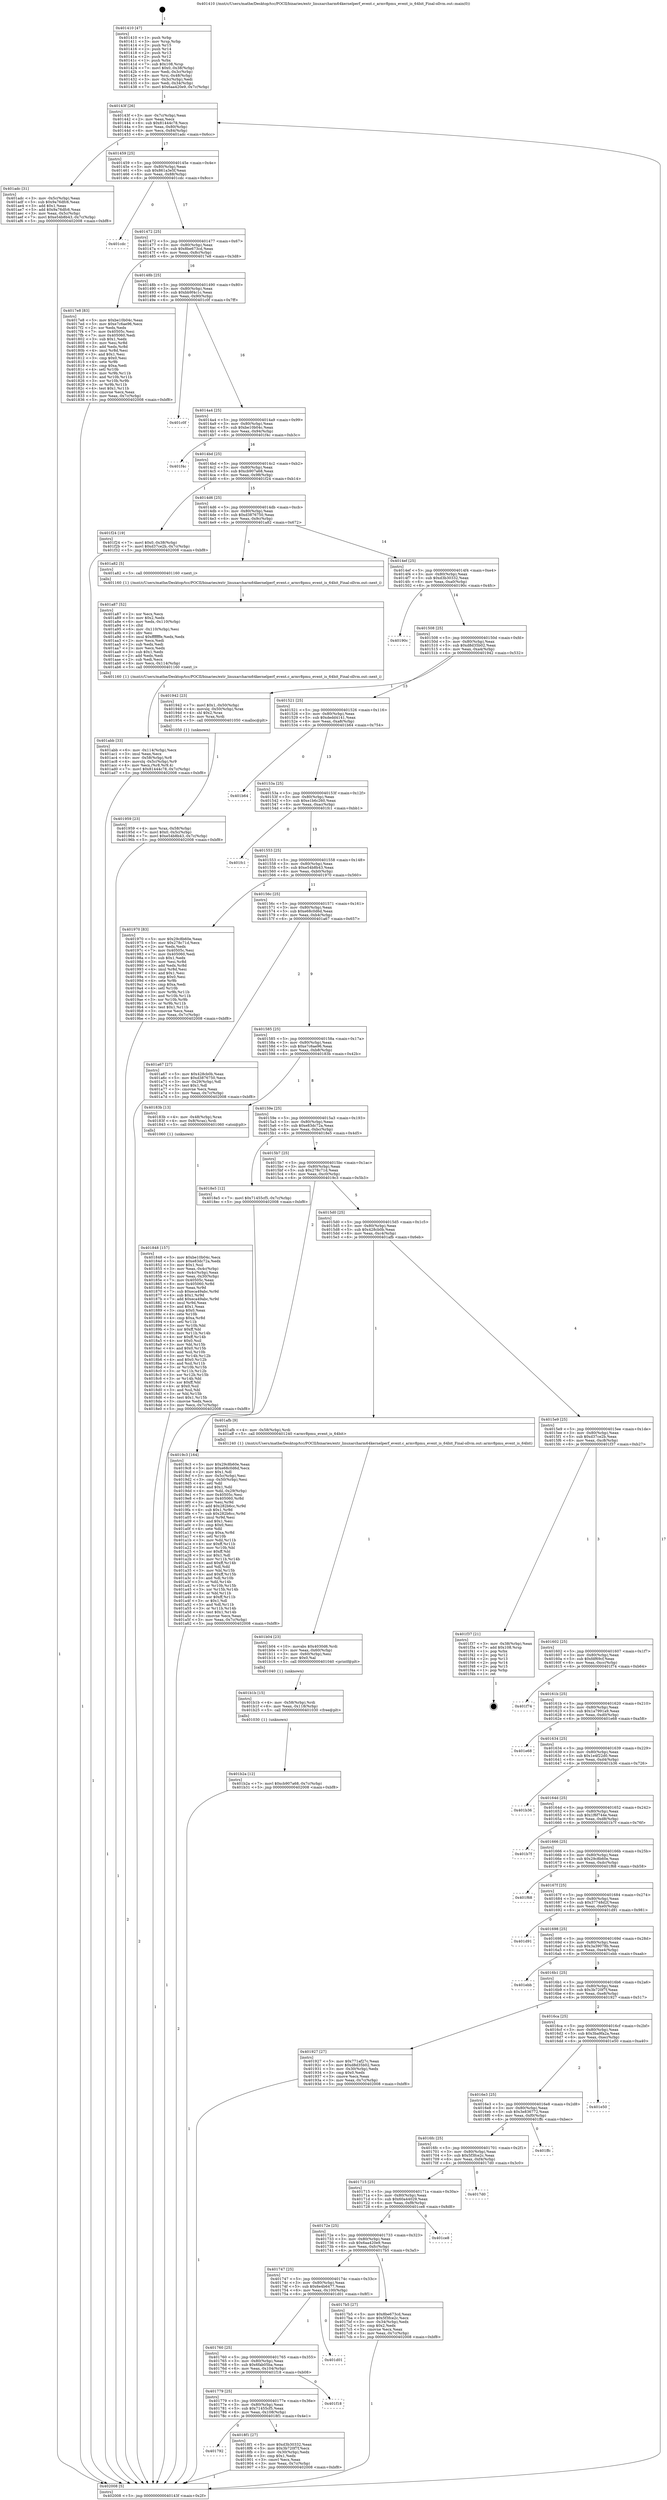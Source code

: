 digraph "0x401410" {
  label = "0x401410 (/mnt/c/Users/mathe/Desktop/tcc/POCII/binaries/extr_linuxarcharm64kernelperf_event.c_armv8pmu_event_is_64bit_Final-ollvm.out::main(0))"
  labelloc = "t"
  node[shape=record]

  Entry [label="",width=0.3,height=0.3,shape=circle,fillcolor=black,style=filled]
  "0x40143f" [label="{
     0x40143f [26]\l
     | [instrs]\l
     &nbsp;&nbsp;0x40143f \<+3\>: mov -0x7c(%rbp),%eax\l
     &nbsp;&nbsp;0x401442 \<+2\>: mov %eax,%ecx\l
     &nbsp;&nbsp;0x401444 \<+6\>: sub $0x81444c78,%ecx\l
     &nbsp;&nbsp;0x40144a \<+3\>: mov %eax,-0x80(%rbp)\l
     &nbsp;&nbsp;0x40144d \<+6\>: mov %ecx,-0x84(%rbp)\l
     &nbsp;&nbsp;0x401453 \<+6\>: je 0000000000401adc \<main+0x6cc\>\l
  }"]
  "0x401adc" [label="{
     0x401adc [31]\l
     | [instrs]\l
     &nbsp;&nbsp;0x401adc \<+3\>: mov -0x5c(%rbp),%eax\l
     &nbsp;&nbsp;0x401adf \<+5\>: sub $0x9a76dfc6,%eax\l
     &nbsp;&nbsp;0x401ae4 \<+3\>: add $0x1,%eax\l
     &nbsp;&nbsp;0x401ae7 \<+5\>: add $0x9a76dfc6,%eax\l
     &nbsp;&nbsp;0x401aec \<+3\>: mov %eax,-0x5c(%rbp)\l
     &nbsp;&nbsp;0x401aef \<+7\>: movl $0xe54b8b43,-0x7c(%rbp)\l
     &nbsp;&nbsp;0x401af6 \<+5\>: jmp 0000000000402008 \<main+0xbf8\>\l
  }"]
  "0x401459" [label="{
     0x401459 [25]\l
     | [instrs]\l
     &nbsp;&nbsp;0x401459 \<+5\>: jmp 000000000040145e \<main+0x4e\>\l
     &nbsp;&nbsp;0x40145e \<+3\>: mov -0x80(%rbp),%eax\l
     &nbsp;&nbsp;0x401461 \<+5\>: sub $0x861a3e5f,%eax\l
     &nbsp;&nbsp;0x401466 \<+6\>: mov %eax,-0x88(%rbp)\l
     &nbsp;&nbsp;0x40146c \<+6\>: je 0000000000401cdc \<main+0x8cc\>\l
  }"]
  Exit [label="",width=0.3,height=0.3,shape=circle,fillcolor=black,style=filled,peripheries=2]
  "0x401cdc" [label="{
     0x401cdc\l
  }", style=dashed]
  "0x401472" [label="{
     0x401472 [25]\l
     | [instrs]\l
     &nbsp;&nbsp;0x401472 \<+5\>: jmp 0000000000401477 \<main+0x67\>\l
     &nbsp;&nbsp;0x401477 \<+3\>: mov -0x80(%rbp),%eax\l
     &nbsp;&nbsp;0x40147a \<+5\>: sub $0x8be673cd,%eax\l
     &nbsp;&nbsp;0x40147f \<+6\>: mov %eax,-0x8c(%rbp)\l
     &nbsp;&nbsp;0x401485 \<+6\>: je 00000000004017e8 \<main+0x3d8\>\l
  }"]
  "0x401b2a" [label="{
     0x401b2a [12]\l
     | [instrs]\l
     &nbsp;&nbsp;0x401b2a \<+7\>: movl $0xcb907a68,-0x7c(%rbp)\l
     &nbsp;&nbsp;0x401b31 \<+5\>: jmp 0000000000402008 \<main+0xbf8\>\l
  }"]
  "0x4017e8" [label="{
     0x4017e8 [83]\l
     | [instrs]\l
     &nbsp;&nbsp;0x4017e8 \<+5\>: mov $0xbe10b04c,%eax\l
     &nbsp;&nbsp;0x4017ed \<+5\>: mov $0xe7c6ae96,%ecx\l
     &nbsp;&nbsp;0x4017f2 \<+2\>: xor %edx,%edx\l
     &nbsp;&nbsp;0x4017f4 \<+7\>: mov 0x40505c,%esi\l
     &nbsp;&nbsp;0x4017fb \<+7\>: mov 0x405060,%edi\l
     &nbsp;&nbsp;0x401802 \<+3\>: sub $0x1,%edx\l
     &nbsp;&nbsp;0x401805 \<+3\>: mov %esi,%r8d\l
     &nbsp;&nbsp;0x401808 \<+3\>: add %edx,%r8d\l
     &nbsp;&nbsp;0x40180b \<+4\>: imul %r8d,%esi\l
     &nbsp;&nbsp;0x40180f \<+3\>: and $0x1,%esi\l
     &nbsp;&nbsp;0x401812 \<+3\>: cmp $0x0,%esi\l
     &nbsp;&nbsp;0x401815 \<+4\>: sete %r9b\l
     &nbsp;&nbsp;0x401819 \<+3\>: cmp $0xa,%edi\l
     &nbsp;&nbsp;0x40181c \<+4\>: setl %r10b\l
     &nbsp;&nbsp;0x401820 \<+3\>: mov %r9b,%r11b\l
     &nbsp;&nbsp;0x401823 \<+3\>: and %r10b,%r11b\l
     &nbsp;&nbsp;0x401826 \<+3\>: xor %r10b,%r9b\l
     &nbsp;&nbsp;0x401829 \<+3\>: or %r9b,%r11b\l
     &nbsp;&nbsp;0x40182c \<+4\>: test $0x1,%r11b\l
     &nbsp;&nbsp;0x401830 \<+3\>: cmovne %ecx,%eax\l
     &nbsp;&nbsp;0x401833 \<+3\>: mov %eax,-0x7c(%rbp)\l
     &nbsp;&nbsp;0x401836 \<+5\>: jmp 0000000000402008 \<main+0xbf8\>\l
  }"]
  "0x40148b" [label="{
     0x40148b [25]\l
     | [instrs]\l
     &nbsp;&nbsp;0x40148b \<+5\>: jmp 0000000000401490 \<main+0x80\>\l
     &nbsp;&nbsp;0x401490 \<+3\>: mov -0x80(%rbp),%eax\l
     &nbsp;&nbsp;0x401493 \<+5\>: sub $0xbb9f4c1c,%eax\l
     &nbsp;&nbsp;0x401498 \<+6\>: mov %eax,-0x90(%rbp)\l
     &nbsp;&nbsp;0x40149e \<+6\>: je 0000000000401c0f \<main+0x7ff\>\l
  }"]
  "0x401b1b" [label="{
     0x401b1b [15]\l
     | [instrs]\l
     &nbsp;&nbsp;0x401b1b \<+4\>: mov -0x58(%rbp),%rdi\l
     &nbsp;&nbsp;0x401b1f \<+6\>: mov %eax,-0x118(%rbp)\l
     &nbsp;&nbsp;0x401b25 \<+5\>: call 0000000000401030 \<free@plt\>\l
     | [calls]\l
     &nbsp;&nbsp;0x401030 \{1\} (unknown)\l
  }"]
  "0x401c0f" [label="{
     0x401c0f\l
  }", style=dashed]
  "0x4014a4" [label="{
     0x4014a4 [25]\l
     | [instrs]\l
     &nbsp;&nbsp;0x4014a4 \<+5\>: jmp 00000000004014a9 \<main+0x99\>\l
     &nbsp;&nbsp;0x4014a9 \<+3\>: mov -0x80(%rbp),%eax\l
     &nbsp;&nbsp;0x4014ac \<+5\>: sub $0xbe10b04c,%eax\l
     &nbsp;&nbsp;0x4014b1 \<+6\>: mov %eax,-0x94(%rbp)\l
     &nbsp;&nbsp;0x4014b7 \<+6\>: je 0000000000401f4c \<main+0xb3c\>\l
  }"]
  "0x401b04" [label="{
     0x401b04 [23]\l
     | [instrs]\l
     &nbsp;&nbsp;0x401b04 \<+10\>: movabs $0x4030d6,%rdi\l
     &nbsp;&nbsp;0x401b0e \<+3\>: mov %eax,-0x60(%rbp)\l
     &nbsp;&nbsp;0x401b11 \<+3\>: mov -0x60(%rbp),%esi\l
     &nbsp;&nbsp;0x401b14 \<+2\>: mov $0x0,%al\l
     &nbsp;&nbsp;0x401b16 \<+5\>: call 0000000000401040 \<printf@plt\>\l
     | [calls]\l
     &nbsp;&nbsp;0x401040 \{1\} (unknown)\l
  }"]
  "0x401f4c" [label="{
     0x401f4c\l
  }", style=dashed]
  "0x4014bd" [label="{
     0x4014bd [25]\l
     | [instrs]\l
     &nbsp;&nbsp;0x4014bd \<+5\>: jmp 00000000004014c2 \<main+0xb2\>\l
     &nbsp;&nbsp;0x4014c2 \<+3\>: mov -0x80(%rbp),%eax\l
     &nbsp;&nbsp;0x4014c5 \<+5\>: sub $0xcb907a68,%eax\l
     &nbsp;&nbsp;0x4014ca \<+6\>: mov %eax,-0x98(%rbp)\l
     &nbsp;&nbsp;0x4014d0 \<+6\>: je 0000000000401f24 \<main+0xb14\>\l
  }"]
  "0x401abb" [label="{
     0x401abb [33]\l
     | [instrs]\l
     &nbsp;&nbsp;0x401abb \<+6\>: mov -0x114(%rbp),%ecx\l
     &nbsp;&nbsp;0x401ac1 \<+3\>: imul %eax,%ecx\l
     &nbsp;&nbsp;0x401ac4 \<+4\>: mov -0x58(%rbp),%r8\l
     &nbsp;&nbsp;0x401ac8 \<+4\>: movslq -0x5c(%rbp),%r9\l
     &nbsp;&nbsp;0x401acc \<+4\>: mov %ecx,(%r8,%r9,4)\l
     &nbsp;&nbsp;0x401ad0 \<+7\>: movl $0x81444c78,-0x7c(%rbp)\l
     &nbsp;&nbsp;0x401ad7 \<+5\>: jmp 0000000000402008 \<main+0xbf8\>\l
  }"]
  "0x401f24" [label="{
     0x401f24 [19]\l
     | [instrs]\l
     &nbsp;&nbsp;0x401f24 \<+7\>: movl $0x0,-0x38(%rbp)\l
     &nbsp;&nbsp;0x401f2b \<+7\>: movl $0xd37ce2b,-0x7c(%rbp)\l
     &nbsp;&nbsp;0x401f32 \<+5\>: jmp 0000000000402008 \<main+0xbf8\>\l
  }"]
  "0x4014d6" [label="{
     0x4014d6 [25]\l
     | [instrs]\l
     &nbsp;&nbsp;0x4014d6 \<+5\>: jmp 00000000004014db \<main+0xcb\>\l
     &nbsp;&nbsp;0x4014db \<+3\>: mov -0x80(%rbp),%eax\l
     &nbsp;&nbsp;0x4014de \<+5\>: sub $0xd3876750,%eax\l
     &nbsp;&nbsp;0x4014e3 \<+6\>: mov %eax,-0x9c(%rbp)\l
     &nbsp;&nbsp;0x4014e9 \<+6\>: je 0000000000401a82 \<main+0x672\>\l
  }"]
  "0x401a87" [label="{
     0x401a87 [52]\l
     | [instrs]\l
     &nbsp;&nbsp;0x401a87 \<+2\>: xor %ecx,%ecx\l
     &nbsp;&nbsp;0x401a89 \<+5\>: mov $0x2,%edx\l
     &nbsp;&nbsp;0x401a8e \<+6\>: mov %edx,-0x110(%rbp)\l
     &nbsp;&nbsp;0x401a94 \<+1\>: cltd\l
     &nbsp;&nbsp;0x401a95 \<+6\>: mov -0x110(%rbp),%esi\l
     &nbsp;&nbsp;0x401a9b \<+2\>: idiv %esi\l
     &nbsp;&nbsp;0x401a9d \<+6\>: imul $0xfffffffe,%edx,%edx\l
     &nbsp;&nbsp;0x401aa3 \<+2\>: mov %ecx,%edi\l
     &nbsp;&nbsp;0x401aa5 \<+2\>: sub %edx,%edi\l
     &nbsp;&nbsp;0x401aa7 \<+2\>: mov %ecx,%edx\l
     &nbsp;&nbsp;0x401aa9 \<+3\>: sub $0x1,%edx\l
     &nbsp;&nbsp;0x401aac \<+2\>: add %edx,%edi\l
     &nbsp;&nbsp;0x401aae \<+2\>: sub %edi,%ecx\l
     &nbsp;&nbsp;0x401ab0 \<+6\>: mov %ecx,-0x114(%rbp)\l
     &nbsp;&nbsp;0x401ab6 \<+5\>: call 0000000000401160 \<next_i\>\l
     | [calls]\l
     &nbsp;&nbsp;0x401160 \{1\} (/mnt/c/Users/mathe/Desktop/tcc/POCII/binaries/extr_linuxarcharm64kernelperf_event.c_armv8pmu_event_is_64bit_Final-ollvm.out::next_i)\l
  }"]
  "0x401a82" [label="{
     0x401a82 [5]\l
     | [instrs]\l
     &nbsp;&nbsp;0x401a82 \<+5\>: call 0000000000401160 \<next_i\>\l
     | [calls]\l
     &nbsp;&nbsp;0x401160 \{1\} (/mnt/c/Users/mathe/Desktop/tcc/POCII/binaries/extr_linuxarcharm64kernelperf_event.c_armv8pmu_event_is_64bit_Final-ollvm.out::next_i)\l
  }"]
  "0x4014ef" [label="{
     0x4014ef [25]\l
     | [instrs]\l
     &nbsp;&nbsp;0x4014ef \<+5\>: jmp 00000000004014f4 \<main+0xe4\>\l
     &nbsp;&nbsp;0x4014f4 \<+3\>: mov -0x80(%rbp),%eax\l
     &nbsp;&nbsp;0x4014f7 \<+5\>: sub $0xd3b30332,%eax\l
     &nbsp;&nbsp;0x4014fc \<+6\>: mov %eax,-0xa0(%rbp)\l
     &nbsp;&nbsp;0x401502 \<+6\>: je 000000000040190c \<main+0x4fc\>\l
  }"]
  "0x401959" [label="{
     0x401959 [23]\l
     | [instrs]\l
     &nbsp;&nbsp;0x401959 \<+4\>: mov %rax,-0x58(%rbp)\l
     &nbsp;&nbsp;0x40195d \<+7\>: movl $0x0,-0x5c(%rbp)\l
     &nbsp;&nbsp;0x401964 \<+7\>: movl $0xe54b8b43,-0x7c(%rbp)\l
     &nbsp;&nbsp;0x40196b \<+5\>: jmp 0000000000402008 \<main+0xbf8\>\l
  }"]
  "0x40190c" [label="{
     0x40190c\l
  }", style=dashed]
  "0x401508" [label="{
     0x401508 [25]\l
     | [instrs]\l
     &nbsp;&nbsp;0x401508 \<+5\>: jmp 000000000040150d \<main+0xfd\>\l
     &nbsp;&nbsp;0x40150d \<+3\>: mov -0x80(%rbp),%eax\l
     &nbsp;&nbsp;0x401510 \<+5\>: sub $0xd8d35b02,%eax\l
     &nbsp;&nbsp;0x401515 \<+6\>: mov %eax,-0xa4(%rbp)\l
     &nbsp;&nbsp;0x40151b \<+6\>: je 0000000000401942 \<main+0x532\>\l
  }"]
  "0x401792" [label="{
     0x401792\l
  }", style=dashed]
  "0x401942" [label="{
     0x401942 [23]\l
     | [instrs]\l
     &nbsp;&nbsp;0x401942 \<+7\>: movl $0x1,-0x50(%rbp)\l
     &nbsp;&nbsp;0x401949 \<+4\>: movslq -0x50(%rbp),%rax\l
     &nbsp;&nbsp;0x40194d \<+4\>: shl $0x2,%rax\l
     &nbsp;&nbsp;0x401951 \<+3\>: mov %rax,%rdi\l
     &nbsp;&nbsp;0x401954 \<+5\>: call 0000000000401050 \<malloc@plt\>\l
     | [calls]\l
     &nbsp;&nbsp;0x401050 \{1\} (unknown)\l
  }"]
  "0x401521" [label="{
     0x401521 [25]\l
     | [instrs]\l
     &nbsp;&nbsp;0x401521 \<+5\>: jmp 0000000000401526 \<main+0x116\>\l
     &nbsp;&nbsp;0x401526 \<+3\>: mov -0x80(%rbp),%eax\l
     &nbsp;&nbsp;0x401529 \<+5\>: sub $0xdedd4141,%eax\l
     &nbsp;&nbsp;0x40152e \<+6\>: mov %eax,-0xa8(%rbp)\l
     &nbsp;&nbsp;0x401534 \<+6\>: je 0000000000401b64 \<main+0x754\>\l
  }"]
  "0x4018f1" [label="{
     0x4018f1 [27]\l
     | [instrs]\l
     &nbsp;&nbsp;0x4018f1 \<+5\>: mov $0xd3b30332,%eax\l
     &nbsp;&nbsp;0x4018f6 \<+5\>: mov $0x3b720f7f,%ecx\l
     &nbsp;&nbsp;0x4018fb \<+3\>: mov -0x30(%rbp),%edx\l
     &nbsp;&nbsp;0x4018fe \<+3\>: cmp $0x1,%edx\l
     &nbsp;&nbsp;0x401901 \<+3\>: cmovl %ecx,%eax\l
     &nbsp;&nbsp;0x401904 \<+3\>: mov %eax,-0x7c(%rbp)\l
     &nbsp;&nbsp;0x401907 \<+5\>: jmp 0000000000402008 \<main+0xbf8\>\l
  }"]
  "0x401b64" [label="{
     0x401b64\l
  }", style=dashed]
  "0x40153a" [label="{
     0x40153a [25]\l
     | [instrs]\l
     &nbsp;&nbsp;0x40153a \<+5\>: jmp 000000000040153f \<main+0x12f\>\l
     &nbsp;&nbsp;0x40153f \<+3\>: mov -0x80(%rbp),%eax\l
     &nbsp;&nbsp;0x401542 \<+5\>: sub $0xe1b6c260,%eax\l
     &nbsp;&nbsp;0x401547 \<+6\>: mov %eax,-0xac(%rbp)\l
     &nbsp;&nbsp;0x40154d \<+6\>: je 0000000000401fc1 \<main+0xbb1\>\l
  }"]
  "0x401779" [label="{
     0x401779 [25]\l
     | [instrs]\l
     &nbsp;&nbsp;0x401779 \<+5\>: jmp 000000000040177e \<main+0x36e\>\l
     &nbsp;&nbsp;0x40177e \<+3\>: mov -0x80(%rbp),%eax\l
     &nbsp;&nbsp;0x401781 \<+5\>: sub $0x71455cf5,%eax\l
     &nbsp;&nbsp;0x401786 \<+6\>: mov %eax,-0x108(%rbp)\l
     &nbsp;&nbsp;0x40178c \<+6\>: je 00000000004018f1 \<main+0x4e1\>\l
  }"]
  "0x401fc1" [label="{
     0x401fc1\l
  }", style=dashed]
  "0x401553" [label="{
     0x401553 [25]\l
     | [instrs]\l
     &nbsp;&nbsp;0x401553 \<+5\>: jmp 0000000000401558 \<main+0x148\>\l
     &nbsp;&nbsp;0x401558 \<+3\>: mov -0x80(%rbp),%eax\l
     &nbsp;&nbsp;0x40155b \<+5\>: sub $0xe54b8b43,%eax\l
     &nbsp;&nbsp;0x401560 \<+6\>: mov %eax,-0xb0(%rbp)\l
     &nbsp;&nbsp;0x401566 \<+6\>: je 0000000000401970 \<main+0x560\>\l
  }"]
  "0x401f18" [label="{
     0x401f18\l
  }", style=dashed]
  "0x401970" [label="{
     0x401970 [83]\l
     | [instrs]\l
     &nbsp;&nbsp;0x401970 \<+5\>: mov $0x29c8b60e,%eax\l
     &nbsp;&nbsp;0x401975 \<+5\>: mov $0x278c71d,%ecx\l
     &nbsp;&nbsp;0x40197a \<+2\>: xor %edx,%edx\l
     &nbsp;&nbsp;0x40197c \<+7\>: mov 0x40505c,%esi\l
     &nbsp;&nbsp;0x401983 \<+7\>: mov 0x405060,%edi\l
     &nbsp;&nbsp;0x40198a \<+3\>: sub $0x1,%edx\l
     &nbsp;&nbsp;0x40198d \<+3\>: mov %esi,%r8d\l
     &nbsp;&nbsp;0x401990 \<+3\>: add %edx,%r8d\l
     &nbsp;&nbsp;0x401993 \<+4\>: imul %r8d,%esi\l
     &nbsp;&nbsp;0x401997 \<+3\>: and $0x1,%esi\l
     &nbsp;&nbsp;0x40199a \<+3\>: cmp $0x0,%esi\l
     &nbsp;&nbsp;0x40199d \<+4\>: sete %r9b\l
     &nbsp;&nbsp;0x4019a1 \<+3\>: cmp $0xa,%edi\l
     &nbsp;&nbsp;0x4019a4 \<+4\>: setl %r10b\l
     &nbsp;&nbsp;0x4019a8 \<+3\>: mov %r9b,%r11b\l
     &nbsp;&nbsp;0x4019ab \<+3\>: and %r10b,%r11b\l
     &nbsp;&nbsp;0x4019ae \<+3\>: xor %r10b,%r9b\l
     &nbsp;&nbsp;0x4019b1 \<+3\>: or %r9b,%r11b\l
     &nbsp;&nbsp;0x4019b4 \<+4\>: test $0x1,%r11b\l
     &nbsp;&nbsp;0x4019b8 \<+3\>: cmovne %ecx,%eax\l
     &nbsp;&nbsp;0x4019bb \<+3\>: mov %eax,-0x7c(%rbp)\l
     &nbsp;&nbsp;0x4019be \<+5\>: jmp 0000000000402008 \<main+0xbf8\>\l
  }"]
  "0x40156c" [label="{
     0x40156c [25]\l
     | [instrs]\l
     &nbsp;&nbsp;0x40156c \<+5\>: jmp 0000000000401571 \<main+0x161\>\l
     &nbsp;&nbsp;0x401571 \<+3\>: mov -0x80(%rbp),%eax\l
     &nbsp;&nbsp;0x401574 \<+5\>: sub $0xe68c0d6d,%eax\l
     &nbsp;&nbsp;0x401579 \<+6\>: mov %eax,-0xb4(%rbp)\l
     &nbsp;&nbsp;0x40157f \<+6\>: je 0000000000401a67 \<main+0x657\>\l
  }"]
  "0x401760" [label="{
     0x401760 [25]\l
     | [instrs]\l
     &nbsp;&nbsp;0x401760 \<+5\>: jmp 0000000000401765 \<main+0x355\>\l
     &nbsp;&nbsp;0x401765 \<+3\>: mov -0x80(%rbp),%eax\l
     &nbsp;&nbsp;0x401768 \<+5\>: sub $0x6fab05ba,%eax\l
     &nbsp;&nbsp;0x40176d \<+6\>: mov %eax,-0x104(%rbp)\l
     &nbsp;&nbsp;0x401773 \<+6\>: je 0000000000401f18 \<main+0xb08\>\l
  }"]
  "0x401a67" [label="{
     0x401a67 [27]\l
     | [instrs]\l
     &nbsp;&nbsp;0x401a67 \<+5\>: mov $0x428cb0b,%eax\l
     &nbsp;&nbsp;0x401a6c \<+5\>: mov $0xd3876750,%ecx\l
     &nbsp;&nbsp;0x401a71 \<+3\>: mov -0x29(%rbp),%dl\l
     &nbsp;&nbsp;0x401a74 \<+3\>: test $0x1,%dl\l
     &nbsp;&nbsp;0x401a77 \<+3\>: cmovne %ecx,%eax\l
     &nbsp;&nbsp;0x401a7a \<+3\>: mov %eax,-0x7c(%rbp)\l
     &nbsp;&nbsp;0x401a7d \<+5\>: jmp 0000000000402008 \<main+0xbf8\>\l
  }"]
  "0x401585" [label="{
     0x401585 [25]\l
     | [instrs]\l
     &nbsp;&nbsp;0x401585 \<+5\>: jmp 000000000040158a \<main+0x17a\>\l
     &nbsp;&nbsp;0x40158a \<+3\>: mov -0x80(%rbp),%eax\l
     &nbsp;&nbsp;0x40158d \<+5\>: sub $0xe7c6ae96,%eax\l
     &nbsp;&nbsp;0x401592 \<+6\>: mov %eax,-0xb8(%rbp)\l
     &nbsp;&nbsp;0x401598 \<+6\>: je 000000000040183b \<main+0x42b\>\l
  }"]
  "0x401d01" [label="{
     0x401d01\l
  }", style=dashed]
  "0x40183b" [label="{
     0x40183b [13]\l
     | [instrs]\l
     &nbsp;&nbsp;0x40183b \<+4\>: mov -0x48(%rbp),%rax\l
     &nbsp;&nbsp;0x40183f \<+4\>: mov 0x8(%rax),%rdi\l
     &nbsp;&nbsp;0x401843 \<+5\>: call 0000000000401060 \<atoi@plt\>\l
     | [calls]\l
     &nbsp;&nbsp;0x401060 \{1\} (unknown)\l
  }"]
  "0x40159e" [label="{
     0x40159e [25]\l
     | [instrs]\l
     &nbsp;&nbsp;0x40159e \<+5\>: jmp 00000000004015a3 \<main+0x193\>\l
     &nbsp;&nbsp;0x4015a3 \<+3\>: mov -0x80(%rbp),%eax\l
     &nbsp;&nbsp;0x4015a6 \<+5\>: sub $0xe83dc72a,%eax\l
     &nbsp;&nbsp;0x4015ab \<+6\>: mov %eax,-0xbc(%rbp)\l
     &nbsp;&nbsp;0x4015b1 \<+6\>: je 00000000004018e5 \<main+0x4d5\>\l
  }"]
  "0x401848" [label="{
     0x401848 [157]\l
     | [instrs]\l
     &nbsp;&nbsp;0x401848 \<+5\>: mov $0xbe10b04c,%ecx\l
     &nbsp;&nbsp;0x40184d \<+5\>: mov $0xe83dc72a,%edx\l
     &nbsp;&nbsp;0x401852 \<+3\>: mov $0x1,%sil\l
     &nbsp;&nbsp;0x401855 \<+3\>: mov %eax,-0x4c(%rbp)\l
     &nbsp;&nbsp;0x401858 \<+3\>: mov -0x4c(%rbp),%eax\l
     &nbsp;&nbsp;0x40185b \<+3\>: mov %eax,-0x30(%rbp)\l
     &nbsp;&nbsp;0x40185e \<+7\>: mov 0x40505c,%eax\l
     &nbsp;&nbsp;0x401865 \<+8\>: mov 0x405060,%r8d\l
     &nbsp;&nbsp;0x40186d \<+3\>: mov %eax,%r9d\l
     &nbsp;&nbsp;0x401870 \<+7\>: sub $0xeca49abc,%r9d\l
     &nbsp;&nbsp;0x401877 \<+4\>: sub $0x1,%r9d\l
     &nbsp;&nbsp;0x40187b \<+7\>: add $0xeca49abc,%r9d\l
     &nbsp;&nbsp;0x401882 \<+4\>: imul %r9d,%eax\l
     &nbsp;&nbsp;0x401886 \<+3\>: and $0x1,%eax\l
     &nbsp;&nbsp;0x401889 \<+3\>: cmp $0x0,%eax\l
     &nbsp;&nbsp;0x40188c \<+4\>: sete %r10b\l
     &nbsp;&nbsp;0x401890 \<+4\>: cmp $0xa,%r8d\l
     &nbsp;&nbsp;0x401894 \<+4\>: setl %r11b\l
     &nbsp;&nbsp;0x401898 \<+3\>: mov %r10b,%bl\l
     &nbsp;&nbsp;0x40189b \<+3\>: xor $0xff,%bl\l
     &nbsp;&nbsp;0x40189e \<+3\>: mov %r11b,%r14b\l
     &nbsp;&nbsp;0x4018a1 \<+4\>: xor $0xff,%r14b\l
     &nbsp;&nbsp;0x4018a5 \<+4\>: xor $0x0,%sil\l
     &nbsp;&nbsp;0x4018a9 \<+3\>: mov %bl,%r15b\l
     &nbsp;&nbsp;0x4018ac \<+4\>: and $0x0,%r15b\l
     &nbsp;&nbsp;0x4018b0 \<+3\>: and %sil,%r10b\l
     &nbsp;&nbsp;0x4018b3 \<+3\>: mov %r14b,%r12b\l
     &nbsp;&nbsp;0x4018b6 \<+4\>: and $0x0,%r12b\l
     &nbsp;&nbsp;0x4018ba \<+3\>: and %sil,%r11b\l
     &nbsp;&nbsp;0x4018bd \<+3\>: or %r10b,%r15b\l
     &nbsp;&nbsp;0x4018c0 \<+3\>: or %r11b,%r12b\l
     &nbsp;&nbsp;0x4018c3 \<+3\>: xor %r12b,%r15b\l
     &nbsp;&nbsp;0x4018c6 \<+3\>: or %r14b,%bl\l
     &nbsp;&nbsp;0x4018c9 \<+3\>: xor $0xff,%bl\l
     &nbsp;&nbsp;0x4018cc \<+4\>: or $0x0,%sil\l
     &nbsp;&nbsp;0x4018d0 \<+3\>: and %sil,%bl\l
     &nbsp;&nbsp;0x4018d3 \<+3\>: or %bl,%r15b\l
     &nbsp;&nbsp;0x4018d6 \<+4\>: test $0x1,%r15b\l
     &nbsp;&nbsp;0x4018da \<+3\>: cmovne %edx,%ecx\l
     &nbsp;&nbsp;0x4018dd \<+3\>: mov %ecx,-0x7c(%rbp)\l
     &nbsp;&nbsp;0x4018e0 \<+5\>: jmp 0000000000402008 \<main+0xbf8\>\l
  }"]
  "0x4018e5" [label="{
     0x4018e5 [12]\l
     | [instrs]\l
     &nbsp;&nbsp;0x4018e5 \<+7\>: movl $0x71455cf5,-0x7c(%rbp)\l
     &nbsp;&nbsp;0x4018ec \<+5\>: jmp 0000000000402008 \<main+0xbf8\>\l
  }"]
  "0x4015b7" [label="{
     0x4015b7 [25]\l
     | [instrs]\l
     &nbsp;&nbsp;0x4015b7 \<+5\>: jmp 00000000004015bc \<main+0x1ac\>\l
     &nbsp;&nbsp;0x4015bc \<+3\>: mov -0x80(%rbp),%eax\l
     &nbsp;&nbsp;0x4015bf \<+5\>: sub $0x278c71d,%eax\l
     &nbsp;&nbsp;0x4015c4 \<+6\>: mov %eax,-0xc0(%rbp)\l
     &nbsp;&nbsp;0x4015ca \<+6\>: je 00000000004019c3 \<main+0x5b3\>\l
  }"]
  "0x401410" [label="{
     0x401410 [47]\l
     | [instrs]\l
     &nbsp;&nbsp;0x401410 \<+1\>: push %rbp\l
     &nbsp;&nbsp;0x401411 \<+3\>: mov %rsp,%rbp\l
     &nbsp;&nbsp;0x401414 \<+2\>: push %r15\l
     &nbsp;&nbsp;0x401416 \<+2\>: push %r14\l
     &nbsp;&nbsp;0x401418 \<+2\>: push %r13\l
     &nbsp;&nbsp;0x40141a \<+2\>: push %r12\l
     &nbsp;&nbsp;0x40141c \<+1\>: push %rbx\l
     &nbsp;&nbsp;0x40141d \<+7\>: sub $0x108,%rsp\l
     &nbsp;&nbsp;0x401424 \<+7\>: movl $0x0,-0x38(%rbp)\l
     &nbsp;&nbsp;0x40142b \<+3\>: mov %edi,-0x3c(%rbp)\l
     &nbsp;&nbsp;0x40142e \<+4\>: mov %rsi,-0x48(%rbp)\l
     &nbsp;&nbsp;0x401432 \<+3\>: mov -0x3c(%rbp),%edi\l
     &nbsp;&nbsp;0x401435 \<+3\>: mov %edi,-0x34(%rbp)\l
     &nbsp;&nbsp;0x401438 \<+7\>: movl $0x6aa420e9,-0x7c(%rbp)\l
  }"]
  "0x4019c3" [label="{
     0x4019c3 [164]\l
     | [instrs]\l
     &nbsp;&nbsp;0x4019c3 \<+5\>: mov $0x29c8b60e,%eax\l
     &nbsp;&nbsp;0x4019c8 \<+5\>: mov $0xe68c0d6d,%ecx\l
     &nbsp;&nbsp;0x4019cd \<+2\>: mov $0x1,%dl\l
     &nbsp;&nbsp;0x4019cf \<+3\>: mov -0x5c(%rbp),%esi\l
     &nbsp;&nbsp;0x4019d2 \<+3\>: cmp -0x50(%rbp),%esi\l
     &nbsp;&nbsp;0x4019d5 \<+4\>: setl %dil\l
     &nbsp;&nbsp;0x4019d9 \<+4\>: and $0x1,%dil\l
     &nbsp;&nbsp;0x4019dd \<+4\>: mov %dil,-0x29(%rbp)\l
     &nbsp;&nbsp;0x4019e1 \<+7\>: mov 0x40505c,%esi\l
     &nbsp;&nbsp;0x4019e8 \<+8\>: mov 0x405060,%r8d\l
     &nbsp;&nbsp;0x4019f0 \<+3\>: mov %esi,%r9d\l
     &nbsp;&nbsp;0x4019f3 \<+7\>: add $0x282b6cc,%r9d\l
     &nbsp;&nbsp;0x4019fa \<+4\>: sub $0x1,%r9d\l
     &nbsp;&nbsp;0x4019fe \<+7\>: sub $0x282b6cc,%r9d\l
     &nbsp;&nbsp;0x401a05 \<+4\>: imul %r9d,%esi\l
     &nbsp;&nbsp;0x401a09 \<+3\>: and $0x1,%esi\l
     &nbsp;&nbsp;0x401a0c \<+3\>: cmp $0x0,%esi\l
     &nbsp;&nbsp;0x401a0f \<+4\>: sete %dil\l
     &nbsp;&nbsp;0x401a13 \<+4\>: cmp $0xa,%r8d\l
     &nbsp;&nbsp;0x401a17 \<+4\>: setl %r10b\l
     &nbsp;&nbsp;0x401a1b \<+3\>: mov %dil,%r11b\l
     &nbsp;&nbsp;0x401a1e \<+4\>: xor $0xff,%r11b\l
     &nbsp;&nbsp;0x401a22 \<+3\>: mov %r10b,%bl\l
     &nbsp;&nbsp;0x401a25 \<+3\>: xor $0xff,%bl\l
     &nbsp;&nbsp;0x401a28 \<+3\>: xor $0x1,%dl\l
     &nbsp;&nbsp;0x401a2b \<+3\>: mov %r11b,%r14b\l
     &nbsp;&nbsp;0x401a2e \<+4\>: and $0xff,%r14b\l
     &nbsp;&nbsp;0x401a32 \<+3\>: and %dl,%dil\l
     &nbsp;&nbsp;0x401a35 \<+3\>: mov %bl,%r15b\l
     &nbsp;&nbsp;0x401a38 \<+4\>: and $0xff,%r15b\l
     &nbsp;&nbsp;0x401a3c \<+3\>: and %dl,%r10b\l
     &nbsp;&nbsp;0x401a3f \<+3\>: or %dil,%r14b\l
     &nbsp;&nbsp;0x401a42 \<+3\>: or %r10b,%r15b\l
     &nbsp;&nbsp;0x401a45 \<+3\>: xor %r15b,%r14b\l
     &nbsp;&nbsp;0x401a48 \<+3\>: or %bl,%r11b\l
     &nbsp;&nbsp;0x401a4b \<+4\>: xor $0xff,%r11b\l
     &nbsp;&nbsp;0x401a4f \<+3\>: or $0x1,%dl\l
     &nbsp;&nbsp;0x401a52 \<+3\>: and %dl,%r11b\l
     &nbsp;&nbsp;0x401a55 \<+3\>: or %r11b,%r14b\l
     &nbsp;&nbsp;0x401a58 \<+4\>: test $0x1,%r14b\l
     &nbsp;&nbsp;0x401a5c \<+3\>: cmovne %ecx,%eax\l
     &nbsp;&nbsp;0x401a5f \<+3\>: mov %eax,-0x7c(%rbp)\l
     &nbsp;&nbsp;0x401a62 \<+5\>: jmp 0000000000402008 \<main+0xbf8\>\l
  }"]
  "0x4015d0" [label="{
     0x4015d0 [25]\l
     | [instrs]\l
     &nbsp;&nbsp;0x4015d0 \<+5\>: jmp 00000000004015d5 \<main+0x1c5\>\l
     &nbsp;&nbsp;0x4015d5 \<+3\>: mov -0x80(%rbp),%eax\l
     &nbsp;&nbsp;0x4015d8 \<+5\>: sub $0x428cb0b,%eax\l
     &nbsp;&nbsp;0x4015dd \<+6\>: mov %eax,-0xc4(%rbp)\l
     &nbsp;&nbsp;0x4015e3 \<+6\>: je 0000000000401afb \<main+0x6eb\>\l
  }"]
  "0x402008" [label="{
     0x402008 [5]\l
     | [instrs]\l
     &nbsp;&nbsp;0x402008 \<+5\>: jmp 000000000040143f \<main+0x2f\>\l
  }"]
  "0x401afb" [label="{
     0x401afb [9]\l
     | [instrs]\l
     &nbsp;&nbsp;0x401afb \<+4\>: mov -0x58(%rbp),%rdi\l
     &nbsp;&nbsp;0x401aff \<+5\>: call 0000000000401240 \<armv8pmu_event_is_64bit\>\l
     | [calls]\l
     &nbsp;&nbsp;0x401240 \{1\} (/mnt/c/Users/mathe/Desktop/tcc/POCII/binaries/extr_linuxarcharm64kernelperf_event.c_armv8pmu_event_is_64bit_Final-ollvm.out::armv8pmu_event_is_64bit)\l
  }"]
  "0x4015e9" [label="{
     0x4015e9 [25]\l
     | [instrs]\l
     &nbsp;&nbsp;0x4015e9 \<+5\>: jmp 00000000004015ee \<main+0x1de\>\l
     &nbsp;&nbsp;0x4015ee \<+3\>: mov -0x80(%rbp),%eax\l
     &nbsp;&nbsp;0x4015f1 \<+5\>: sub $0xd37ce2b,%eax\l
     &nbsp;&nbsp;0x4015f6 \<+6\>: mov %eax,-0xc8(%rbp)\l
     &nbsp;&nbsp;0x4015fc \<+6\>: je 0000000000401f37 \<main+0xb27\>\l
  }"]
  "0x401747" [label="{
     0x401747 [25]\l
     | [instrs]\l
     &nbsp;&nbsp;0x401747 \<+5\>: jmp 000000000040174c \<main+0x33c\>\l
     &nbsp;&nbsp;0x40174c \<+3\>: mov -0x80(%rbp),%eax\l
     &nbsp;&nbsp;0x40174f \<+5\>: sub $0x6e4b6477,%eax\l
     &nbsp;&nbsp;0x401754 \<+6\>: mov %eax,-0x100(%rbp)\l
     &nbsp;&nbsp;0x40175a \<+6\>: je 0000000000401d01 \<main+0x8f1\>\l
  }"]
  "0x401f37" [label="{
     0x401f37 [21]\l
     | [instrs]\l
     &nbsp;&nbsp;0x401f37 \<+3\>: mov -0x38(%rbp),%eax\l
     &nbsp;&nbsp;0x401f3a \<+7\>: add $0x108,%rsp\l
     &nbsp;&nbsp;0x401f41 \<+1\>: pop %rbx\l
     &nbsp;&nbsp;0x401f42 \<+2\>: pop %r12\l
     &nbsp;&nbsp;0x401f44 \<+2\>: pop %r13\l
     &nbsp;&nbsp;0x401f46 \<+2\>: pop %r14\l
     &nbsp;&nbsp;0x401f48 \<+2\>: pop %r15\l
     &nbsp;&nbsp;0x401f4a \<+1\>: pop %rbp\l
     &nbsp;&nbsp;0x401f4b \<+1\>: ret\l
  }"]
  "0x401602" [label="{
     0x401602 [25]\l
     | [instrs]\l
     &nbsp;&nbsp;0x401602 \<+5\>: jmp 0000000000401607 \<main+0x1f7\>\l
     &nbsp;&nbsp;0x401607 \<+3\>: mov -0x80(%rbp),%eax\l
     &nbsp;&nbsp;0x40160a \<+5\>: sub $0xfdf69cf,%eax\l
     &nbsp;&nbsp;0x40160f \<+6\>: mov %eax,-0xcc(%rbp)\l
     &nbsp;&nbsp;0x401615 \<+6\>: je 0000000000401f74 \<main+0xb64\>\l
  }"]
  "0x4017b5" [label="{
     0x4017b5 [27]\l
     | [instrs]\l
     &nbsp;&nbsp;0x4017b5 \<+5\>: mov $0x8be673cd,%eax\l
     &nbsp;&nbsp;0x4017ba \<+5\>: mov $0x5f3fce2c,%ecx\l
     &nbsp;&nbsp;0x4017bf \<+3\>: mov -0x34(%rbp),%edx\l
     &nbsp;&nbsp;0x4017c2 \<+3\>: cmp $0x2,%edx\l
     &nbsp;&nbsp;0x4017c5 \<+3\>: cmovne %ecx,%eax\l
     &nbsp;&nbsp;0x4017c8 \<+3\>: mov %eax,-0x7c(%rbp)\l
     &nbsp;&nbsp;0x4017cb \<+5\>: jmp 0000000000402008 \<main+0xbf8\>\l
  }"]
  "0x401f74" [label="{
     0x401f74\l
  }", style=dashed]
  "0x40161b" [label="{
     0x40161b [25]\l
     | [instrs]\l
     &nbsp;&nbsp;0x40161b \<+5\>: jmp 0000000000401620 \<main+0x210\>\l
     &nbsp;&nbsp;0x401620 \<+3\>: mov -0x80(%rbp),%eax\l
     &nbsp;&nbsp;0x401623 \<+5\>: sub $0x1a7991a9,%eax\l
     &nbsp;&nbsp;0x401628 \<+6\>: mov %eax,-0xd0(%rbp)\l
     &nbsp;&nbsp;0x40162e \<+6\>: je 0000000000401e68 \<main+0xa58\>\l
  }"]
  "0x40172e" [label="{
     0x40172e [25]\l
     | [instrs]\l
     &nbsp;&nbsp;0x40172e \<+5\>: jmp 0000000000401733 \<main+0x323\>\l
     &nbsp;&nbsp;0x401733 \<+3\>: mov -0x80(%rbp),%eax\l
     &nbsp;&nbsp;0x401736 \<+5\>: sub $0x6aa420e9,%eax\l
     &nbsp;&nbsp;0x40173b \<+6\>: mov %eax,-0xfc(%rbp)\l
     &nbsp;&nbsp;0x401741 \<+6\>: je 00000000004017b5 \<main+0x3a5\>\l
  }"]
  "0x401e68" [label="{
     0x401e68\l
  }", style=dashed]
  "0x401634" [label="{
     0x401634 [25]\l
     | [instrs]\l
     &nbsp;&nbsp;0x401634 \<+5\>: jmp 0000000000401639 \<main+0x229\>\l
     &nbsp;&nbsp;0x401639 \<+3\>: mov -0x80(%rbp),%eax\l
     &nbsp;&nbsp;0x40163c \<+5\>: sub $0x1e4f22d0,%eax\l
     &nbsp;&nbsp;0x401641 \<+6\>: mov %eax,-0xd4(%rbp)\l
     &nbsp;&nbsp;0x401647 \<+6\>: je 0000000000401b36 \<main+0x726\>\l
  }"]
  "0x401ce8" [label="{
     0x401ce8\l
  }", style=dashed]
  "0x401b36" [label="{
     0x401b36\l
  }", style=dashed]
  "0x40164d" [label="{
     0x40164d [25]\l
     | [instrs]\l
     &nbsp;&nbsp;0x40164d \<+5\>: jmp 0000000000401652 \<main+0x242\>\l
     &nbsp;&nbsp;0x401652 \<+3\>: mov -0x80(%rbp),%eax\l
     &nbsp;&nbsp;0x401655 \<+5\>: sub $0x1f6f744e,%eax\l
     &nbsp;&nbsp;0x40165a \<+6\>: mov %eax,-0xd8(%rbp)\l
     &nbsp;&nbsp;0x401660 \<+6\>: je 0000000000401b7f \<main+0x76f\>\l
  }"]
  "0x401715" [label="{
     0x401715 [25]\l
     | [instrs]\l
     &nbsp;&nbsp;0x401715 \<+5\>: jmp 000000000040171a \<main+0x30a\>\l
     &nbsp;&nbsp;0x40171a \<+3\>: mov -0x80(%rbp),%eax\l
     &nbsp;&nbsp;0x40171d \<+5\>: sub $0x60a44029,%eax\l
     &nbsp;&nbsp;0x401722 \<+6\>: mov %eax,-0xf8(%rbp)\l
     &nbsp;&nbsp;0x401728 \<+6\>: je 0000000000401ce8 \<main+0x8d8\>\l
  }"]
  "0x401b7f" [label="{
     0x401b7f\l
  }", style=dashed]
  "0x401666" [label="{
     0x401666 [25]\l
     | [instrs]\l
     &nbsp;&nbsp;0x401666 \<+5\>: jmp 000000000040166b \<main+0x25b\>\l
     &nbsp;&nbsp;0x40166b \<+3\>: mov -0x80(%rbp),%eax\l
     &nbsp;&nbsp;0x40166e \<+5\>: sub $0x29c8b60e,%eax\l
     &nbsp;&nbsp;0x401673 \<+6\>: mov %eax,-0xdc(%rbp)\l
     &nbsp;&nbsp;0x401679 \<+6\>: je 0000000000401f68 \<main+0xb58\>\l
  }"]
  "0x4017d0" [label="{
     0x4017d0\l
  }", style=dashed]
  "0x401f68" [label="{
     0x401f68\l
  }", style=dashed]
  "0x40167f" [label="{
     0x40167f [25]\l
     | [instrs]\l
     &nbsp;&nbsp;0x40167f \<+5\>: jmp 0000000000401684 \<main+0x274\>\l
     &nbsp;&nbsp;0x401684 \<+3\>: mov -0x80(%rbp),%eax\l
     &nbsp;&nbsp;0x401687 \<+5\>: sub $0x37748d2f,%eax\l
     &nbsp;&nbsp;0x40168c \<+6\>: mov %eax,-0xe0(%rbp)\l
     &nbsp;&nbsp;0x401692 \<+6\>: je 0000000000401d91 \<main+0x981\>\l
  }"]
  "0x4016fc" [label="{
     0x4016fc [25]\l
     | [instrs]\l
     &nbsp;&nbsp;0x4016fc \<+5\>: jmp 0000000000401701 \<main+0x2f1\>\l
     &nbsp;&nbsp;0x401701 \<+3\>: mov -0x80(%rbp),%eax\l
     &nbsp;&nbsp;0x401704 \<+5\>: sub $0x5f3fce2c,%eax\l
     &nbsp;&nbsp;0x401709 \<+6\>: mov %eax,-0xf4(%rbp)\l
     &nbsp;&nbsp;0x40170f \<+6\>: je 00000000004017d0 \<main+0x3c0\>\l
  }"]
  "0x401d91" [label="{
     0x401d91\l
  }", style=dashed]
  "0x401698" [label="{
     0x401698 [25]\l
     | [instrs]\l
     &nbsp;&nbsp;0x401698 \<+5\>: jmp 000000000040169d \<main+0x28d\>\l
     &nbsp;&nbsp;0x40169d \<+3\>: mov -0x80(%rbp),%eax\l
     &nbsp;&nbsp;0x4016a0 \<+5\>: sub $0x3a39078b,%eax\l
     &nbsp;&nbsp;0x4016a5 \<+6\>: mov %eax,-0xe4(%rbp)\l
     &nbsp;&nbsp;0x4016ab \<+6\>: je 0000000000401ebb \<main+0xaab\>\l
  }"]
  "0x401ffc" [label="{
     0x401ffc\l
  }", style=dashed]
  "0x401ebb" [label="{
     0x401ebb\l
  }", style=dashed]
  "0x4016b1" [label="{
     0x4016b1 [25]\l
     | [instrs]\l
     &nbsp;&nbsp;0x4016b1 \<+5\>: jmp 00000000004016b6 \<main+0x2a6\>\l
     &nbsp;&nbsp;0x4016b6 \<+3\>: mov -0x80(%rbp),%eax\l
     &nbsp;&nbsp;0x4016b9 \<+5\>: sub $0x3b720f7f,%eax\l
     &nbsp;&nbsp;0x4016be \<+6\>: mov %eax,-0xe8(%rbp)\l
     &nbsp;&nbsp;0x4016c4 \<+6\>: je 0000000000401927 \<main+0x517\>\l
  }"]
  "0x4016e3" [label="{
     0x4016e3 [25]\l
     | [instrs]\l
     &nbsp;&nbsp;0x4016e3 \<+5\>: jmp 00000000004016e8 \<main+0x2d8\>\l
     &nbsp;&nbsp;0x4016e8 \<+3\>: mov -0x80(%rbp),%eax\l
     &nbsp;&nbsp;0x4016eb \<+5\>: sub $0x3e836772,%eax\l
     &nbsp;&nbsp;0x4016f0 \<+6\>: mov %eax,-0xf0(%rbp)\l
     &nbsp;&nbsp;0x4016f6 \<+6\>: je 0000000000401ffc \<main+0xbec\>\l
  }"]
  "0x401927" [label="{
     0x401927 [27]\l
     | [instrs]\l
     &nbsp;&nbsp;0x401927 \<+5\>: mov $0x771af27c,%eax\l
     &nbsp;&nbsp;0x40192c \<+5\>: mov $0xd8d35b02,%ecx\l
     &nbsp;&nbsp;0x401931 \<+3\>: mov -0x30(%rbp),%edx\l
     &nbsp;&nbsp;0x401934 \<+3\>: cmp $0x0,%edx\l
     &nbsp;&nbsp;0x401937 \<+3\>: cmove %ecx,%eax\l
     &nbsp;&nbsp;0x40193a \<+3\>: mov %eax,-0x7c(%rbp)\l
     &nbsp;&nbsp;0x40193d \<+5\>: jmp 0000000000402008 \<main+0xbf8\>\l
  }"]
  "0x4016ca" [label="{
     0x4016ca [25]\l
     | [instrs]\l
     &nbsp;&nbsp;0x4016ca \<+5\>: jmp 00000000004016cf \<main+0x2bf\>\l
     &nbsp;&nbsp;0x4016cf \<+3\>: mov -0x80(%rbp),%eax\l
     &nbsp;&nbsp;0x4016d2 \<+5\>: sub $0x3ba9fa2a,%eax\l
     &nbsp;&nbsp;0x4016d7 \<+6\>: mov %eax,-0xec(%rbp)\l
     &nbsp;&nbsp;0x4016dd \<+6\>: je 0000000000401e50 \<main+0xa40\>\l
  }"]
  "0x401e50" [label="{
     0x401e50\l
  }", style=dashed]
  Entry -> "0x401410" [label=" 1"]
  "0x40143f" -> "0x401adc" [label=" 1"]
  "0x40143f" -> "0x401459" [label=" 17"]
  "0x401f37" -> Exit [label=" 1"]
  "0x401459" -> "0x401cdc" [label=" 0"]
  "0x401459" -> "0x401472" [label=" 17"]
  "0x401f24" -> "0x402008" [label=" 1"]
  "0x401472" -> "0x4017e8" [label=" 1"]
  "0x401472" -> "0x40148b" [label=" 16"]
  "0x401b2a" -> "0x402008" [label=" 1"]
  "0x40148b" -> "0x401c0f" [label=" 0"]
  "0x40148b" -> "0x4014a4" [label=" 16"]
  "0x401b1b" -> "0x401b2a" [label=" 1"]
  "0x4014a4" -> "0x401f4c" [label=" 0"]
  "0x4014a4" -> "0x4014bd" [label=" 16"]
  "0x401b04" -> "0x401b1b" [label=" 1"]
  "0x4014bd" -> "0x401f24" [label=" 1"]
  "0x4014bd" -> "0x4014d6" [label=" 15"]
  "0x401afb" -> "0x401b04" [label=" 1"]
  "0x4014d6" -> "0x401a82" [label=" 1"]
  "0x4014d6" -> "0x4014ef" [label=" 14"]
  "0x401adc" -> "0x402008" [label=" 1"]
  "0x4014ef" -> "0x40190c" [label=" 0"]
  "0x4014ef" -> "0x401508" [label=" 14"]
  "0x401abb" -> "0x402008" [label=" 1"]
  "0x401508" -> "0x401942" [label=" 1"]
  "0x401508" -> "0x401521" [label=" 13"]
  "0x401a87" -> "0x401abb" [label=" 1"]
  "0x401521" -> "0x401b64" [label=" 0"]
  "0x401521" -> "0x40153a" [label=" 13"]
  "0x401a82" -> "0x401a87" [label=" 1"]
  "0x40153a" -> "0x401fc1" [label=" 0"]
  "0x40153a" -> "0x401553" [label=" 13"]
  "0x4019c3" -> "0x402008" [label=" 2"]
  "0x401553" -> "0x401970" [label=" 2"]
  "0x401553" -> "0x40156c" [label=" 11"]
  "0x401970" -> "0x402008" [label=" 2"]
  "0x40156c" -> "0x401a67" [label=" 2"]
  "0x40156c" -> "0x401585" [label=" 9"]
  "0x401942" -> "0x401959" [label=" 1"]
  "0x401585" -> "0x40183b" [label=" 1"]
  "0x401585" -> "0x40159e" [label=" 8"]
  "0x401927" -> "0x402008" [label=" 1"]
  "0x40159e" -> "0x4018e5" [label=" 1"]
  "0x40159e" -> "0x4015b7" [label=" 7"]
  "0x401779" -> "0x401792" [label=" 0"]
  "0x4015b7" -> "0x4019c3" [label=" 2"]
  "0x4015b7" -> "0x4015d0" [label=" 5"]
  "0x401779" -> "0x4018f1" [label=" 1"]
  "0x4015d0" -> "0x401afb" [label=" 1"]
  "0x4015d0" -> "0x4015e9" [label=" 4"]
  "0x401a67" -> "0x402008" [label=" 2"]
  "0x4015e9" -> "0x401f37" [label=" 1"]
  "0x4015e9" -> "0x401602" [label=" 3"]
  "0x401760" -> "0x401779" [label=" 1"]
  "0x401602" -> "0x401f74" [label=" 0"]
  "0x401602" -> "0x40161b" [label=" 3"]
  "0x401760" -> "0x401f18" [label=" 0"]
  "0x40161b" -> "0x401e68" [label=" 0"]
  "0x40161b" -> "0x401634" [label=" 3"]
  "0x401747" -> "0x401760" [label=" 1"]
  "0x401634" -> "0x401b36" [label=" 0"]
  "0x401634" -> "0x40164d" [label=" 3"]
  "0x401747" -> "0x401d01" [label=" 0"]
  "0x40164d" -> "0x401b7f" [label=" 0"]
  "0x40164d" -> "0x401666" [label=" 3"]
  "0x4018e5" -> "0x402008" [label=" 1"]
  "0x401666" -> "0x401f68" [label=" 0"]
  "0x401666" -> "0x40167f" [label=" 3"]
  "0x401848" -> "0x402008" [label=" 1"]
  "0x40167f" -> "0x401d91" [label=" 0"]
  "0x40167f" -> "0x401698" [label=" 3"]
  "0x4017e8" -> "0x402008" [label=" 1"]
  "0x401698" -> "0x401ebb" [label=" 0"]
  "0x401698" -> "0x4016b1" [label=" 3"]
  "0x402008" -> "0x40143f" [label=" 17"]
  "0x4016b1" -> "0x401927" [label=" 1"]
  "0x4016b1" -> "0x4016ca" [label=" 2"]
  "0x4017b5" -> "0x402008" [label=" 1"]
  "0x4016ca" -> "0x401e50" [label=" 0"]
  "0x4016ca" -> "0x4016e3" [label=" 2"]
  "0x401410" -> "0x40143f" [label=" 1"]
  "0x4016e3" -> "0x401ffc" [label=" 0"]
  "0x4016e3" -> "0x4016fc" [label=" 2"]
  "0x40183b" -> "0x401848" [label=" 1"]
  "0x4016fc" -> "0x4017d0" [label=" 0"]
  "0x4016fc" -> "0x401715" [label=" 2"]
  "0x4018f1" -> "0x402008" [label=" 1"]
  "0x401715" -> "0x401ce8" [label=" 0"]
  "0x401715" -> "0x40172e" [label=" 2"]
  "0x401959" -> "0x402008" [label=" 1"]
  "0x40172e" -> "0x4017b5" [label=" 1"]
  "0x40172e" -> "0x401747" [label=" 1"]
}
